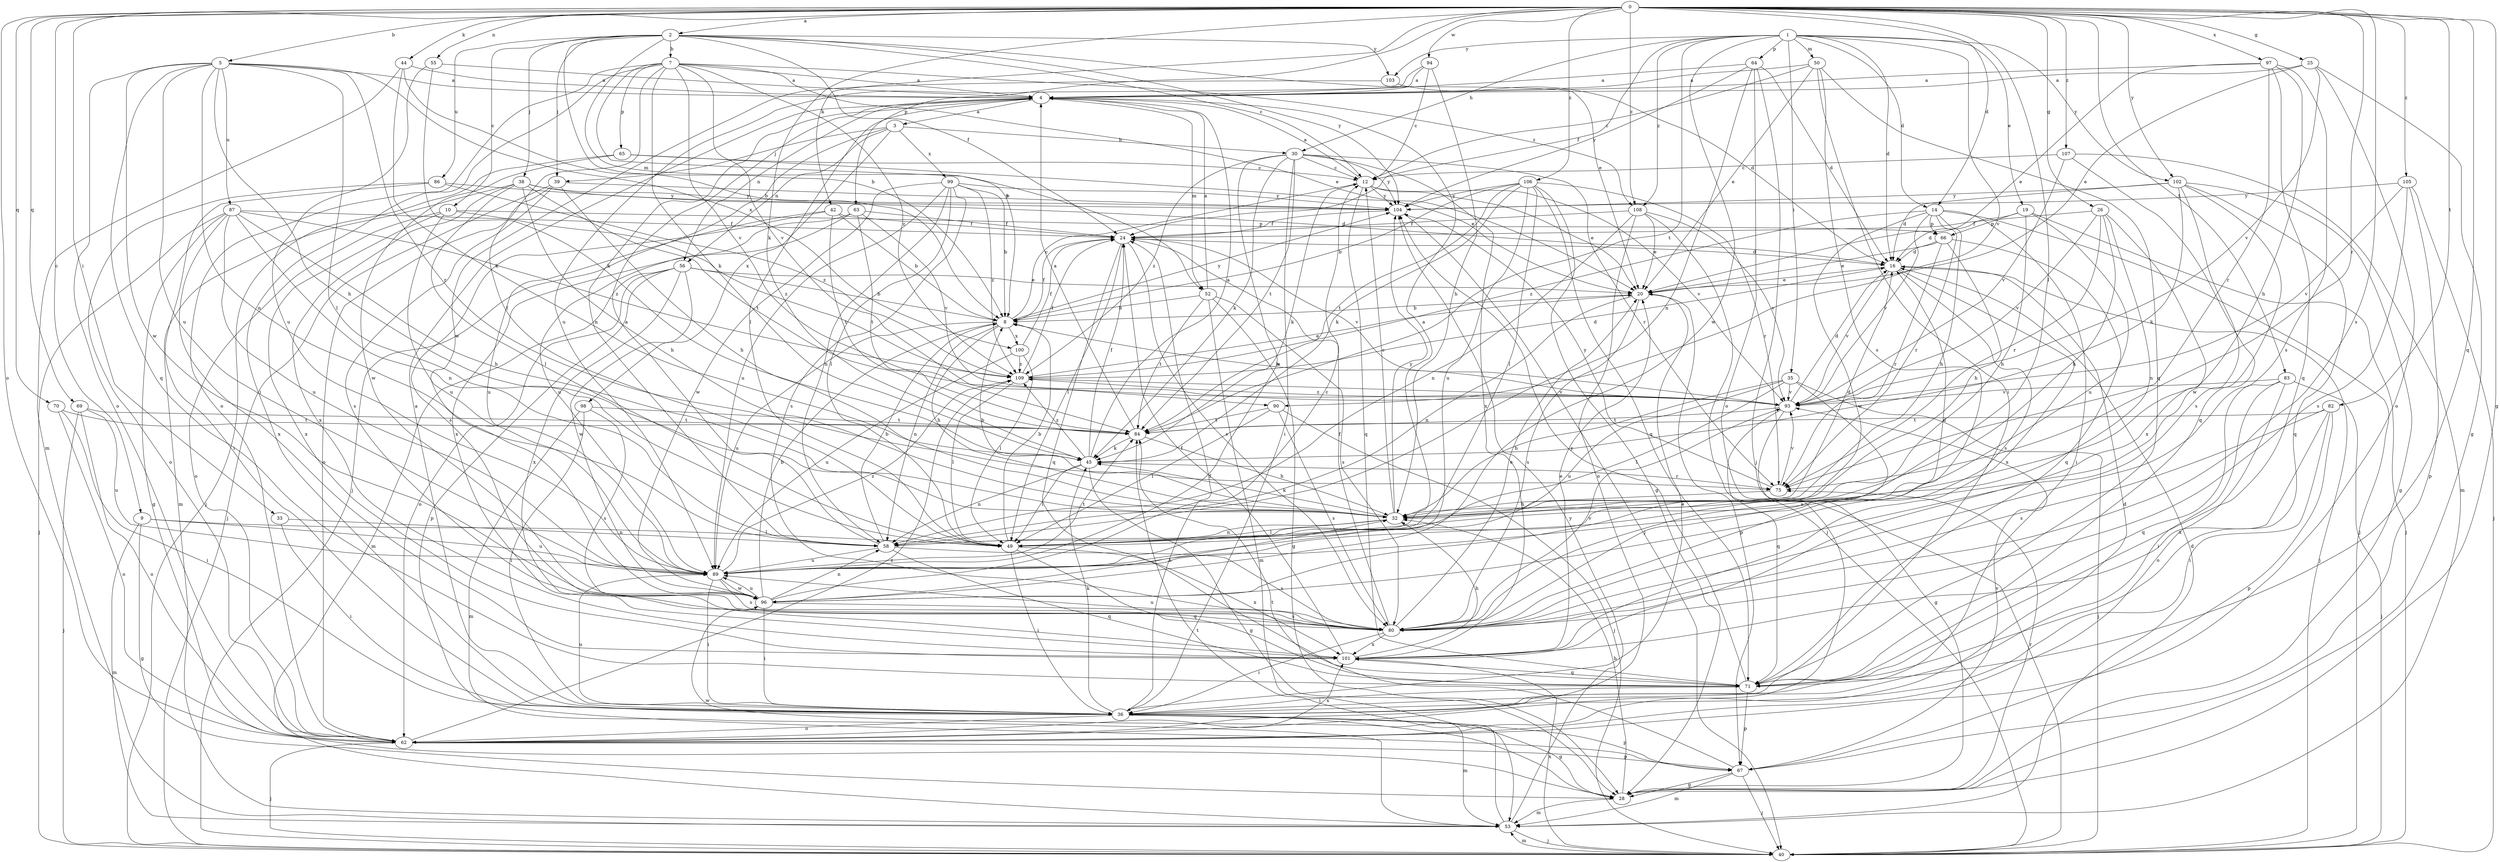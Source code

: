 strict digraph  {
0;
1;
2;
3;
4;
5;
7;
8;
9;
10;
12;
14;
16;
19;
20;
24;
25;
26;
28;
30;
32;
33;
35;
36;
38;
39;
40;
42;
44;
45;
49;
50;
52;
53;
55;
56;
58;
62;
63;
64;
65;
66;
67;
69;
70;
71;
75;
80;
82;
83;
84;
86;
87;
89;
90;
93;
94;
96;
97;
98;
99;
100;
101;
102;
103;
104;
105;
106;
107;
108;
109;
0 -> 2  [label=a];
0 -> 5  [label=b];
0 -> 9  [label=c];
0 -> 14  [label=d];
0 -> 25  [label=g];
0 -> 26  [label=g];
0 -> 28  [label=g];
0 -> 33  [label=i];
0 -> 42  [label=k];
0 -> 44  [label=k];
0 -> 45  [label=k];
0 -> 49  [label=l];
0 -> 55  [label=n];
0 -> 62  [label=o];
0 -> 63  [label=p];
0 -> 69  [label=q];
0 -> 70  [label=q];
0 -> 71  [label=q];
0 -> 75  [label=r];
0 -> 80  [label=s];
0 -> 82  [label=t];
0 -> 83  [label=t];
0 -> 94  [label=w];
0 -> 97  [label=x];
0 -> 102  [label=y];
0 -> 105  [label=z];
0 -> 106  [label=z];
0 -> 107  [label=z];
0 -> 108  [label=z];
1 -> 14  [label=d];
1 -> 16  [label=d];
1 -> 19  [label=e];
1 -> 24  [label=f];
1 -> 30  [label=h];
1 -> 35  [label=i];
1 -> 50  [label=m];
1 -> 64  [label=p];
1 -> 84  [label=t];
1 -> 90  [label=v];
1 -> 96  [label=w];
1 -> 102  [label=y];
1 -> 103  [label=y];
1 -> 108  [label=z];
2 -> 7  [label=b];
2 -> 8  [label=b];
2 -> 10  [label=c];
2 -> 12  [label=c];
2 -> 20  [label=e];
2 -> 24  [label=f];
2 -> 38  [label=j];
2 -> 39  [label=j];
2 -> 52  [label=m];
2 -> 86  [label=u];
2 -> 103  [label=y];
2 -> 104  [label=y];
3 -> 30  [label=h];
3 -> 39  [label=j];
3 -> 40  [label=j];
3 -> 56  [label=n];
3 -> 98  [label=x];
3 -> 99  [label=x];
4 -> 3  [label=a];
4 -> 49  [label=l];
4 -> 52  [label=m];
4 -> 56  [label=n];
4 -> 58  [label=n];
5 -> 4  [label=a];
5 -> 32  [label=h];
5 -> 49  [label=l];
5 -> 58  [label=n];
5 -> 62  [label=o];
5 -> 71  [label=q];
5 -> 75  [label=r];
5 -> 87  [label=u];
5 -> 89  [label=u];
5 -> 96  [label=w];
5 -> 100  [label=x];
7 -> 4  [label=a];
7 -> 8  [label=b];
7 -> 20  [label=e];
7 -> 36  [label=i];
7 -> 45  [label=k];
7 -> 49  [label=l];
7 -> 62  [label=o];
7 -> 65  [label=p];
7 -> 90  [label=v];
7 -> 93  [label=v];
7 -> 108  [label=z];
7 -> 109  [label=z];
8 -> 12  [label=c];
8 -> 24  [label=f];
8 -> 32  [label=h];
8 -> 58  [label=n];
8 -> 89  [label=u];
8 -> 100  [label=x];
8 -> 104  [label=y];
9 -> 28  [label=g];
9 -> 49  [label=l];
9 -> 53  [label=m];
9 -> 89  [label=u];
10 -> 62  [label=o];
10 -> 66  [label=p];
10 -> 89  [label=u];
10 -> 101  [label=x];
10 -> 109  [label=z];
12 -> 4  [label=a];
12 -> 20  [label=e];
12 -> 45  [label=k];
12 -> 71  [label=q];
12 -> 93  [label=v];
12 -> 104  [label=y];
14 -> 32  [label=h];
14 -> 36  [label=i];
14 -> 40  [label=j];
14 -> 66  [label=p];
14 -> 75  [label=r];
14 -> 93  [label=v];
14 -> 96  [label=w];
14 -> 109  [label=z];
16 -> 20  [label=e];
16 -> 40  [label=j];
16 -> 80  [label=s];
16 -> 93  [label=v];
16 -> 101  [label=x];
19 -> 16  [label=d];
19 -> 32  [label=h];
19 -> 40  [label=j];
19 -> 66  [label=p];
19 -> 89  [label=u];
20 -> 8  [label=b];
20 -> 58  [label=n];
20 -> 67  [label=p];
20 -> 80  [label=s];
24 -> 16  [label=d];
24 -> 49  [label=l];
24 -> 71  [label=q];
24 -> 80  [label=s];
24 -> 93  [label=v];
25 -> 4  [label=a];
25 -> 20  [label=e];
25 -> 28  [label=g];
25 -> 62  [label=o];
25 -> 93  [label=v];
26 -> 24  [label=f];
26 -> 32  [label=h];
26 -> 58  [label=n];
26 -> 75  [label=r];
26 -> 93  [label=v];
26 -> 101  [label=x];
28 -> 32  [label=h];
28 -> 53  [label=m];
28 -> 75  [label=r];
28 -> 96  [label=w];
30 -> 12  [label=c];
30 -> 36  [label=i];
30 -> 45  [label=k];
30 -> 75  [label=r];
30 -> 84  [label=t];
30 -> 89  [label=u];
30 -> 101  [label=x];
30 -> 104  [label=y];
30 -> 109  [label=z];
32 -> 8  [label=b];
32 -> 12  [label=c];
32 -> 16  [label=d];
32 -> 45  [label=k];
32 -> 49  [label=l];
32 -> 58  [label=n];
32 -> 104  [label=y];
33 -> 36  [label=i];
33 -> 58  [label=n];
35 -> 32  [label=h];
35 -> 40  [label=j];
35 -> 49  [label=l];
35 -> 80  [label=s];
35 -> 89  [label=u];
35 -> 93  [label=v];
36 -> 4  [label=a];
36 -> 20  [label=e];
36 -> 24  [label=f];
36 -> 28  [label=g];
36 -> 45  [label=k];
36 -> 53  [label=m];
36 -> 62  [label=o];
36 -> 67  [label=p];
36 -> 89  [label=u];
38 -> 16  [label=d];
38 -> 32  [label=h];
38 -> 49  [label=l];
38 -> 53  [label=m];
38 -> 84  [label=t];
38 -> 101  [label=x];
38 -> 104  [label=y];
39 -> 32  [label=h];
39 -> 40  [label=j];
39 -> 62  [label=o];
39 -> 80  [label=s];
39 -> 104  [label=y];
40 -> 53  [label=m];
40 -> 101  [label=x];
42 -> 8  [label=b];
42 -> 24  [label=f];
42 -> 80  [label=s];
42 -> 84  [label=t];
42 -> 89  [label=u];
44 -> 4  [label=a];
44 -> 8  [label=b];
44 -> 45  [label=k];
44 -> 53  [label=m];
45 -> 4  [label=a];
45 -> 24  [label=f];
45 -> 28  [label=g];
45 -> 49  [label=l];
45 -> 58  [label=n];
45 -> 75  [label=r];
45 -> 109  [label=z];
49 -> 4  [label=a];
49 -> 8  [label=b];
49 -> 36  [label=i];
49 -> 71  [label=q];
49 -> 101  [label=x];
50 -> 4  [label=a];
50 -> 12  [label=c];
50 -> 20  [label=e];
50 -> 36  [label=i];
50 -> 71  [label=q];
50 -> 80  [label=s];
52 -> 4  [label=a];
52 -> 8  [label=b];
52 -> 28  [label=g];
52 -> 53  [label=m];
52 -> 80  [label=s];
52 -> 84  [label=t];
53 -> 16  [label=d];
53 -> 40  [label=j];
53 -> 84  [label=t];
53 -> 104  [label=y];
55 -> 4  [label=a];
55 -> 45  [label=k];
55 -> 89  [label=u];
56 -> 8  [label=b];
56 -> 20  [label=e];
56 -> 53  [label=m];
56 -> 62  [label=o];
56 -> 67  [label=p];
56 -> 96  [label=w];
56 -> 101  [label=x];
58 -> 4  [label=a];
58 -> 8  [label=b];
58 -> 71  [label=q];
58 -> 80  [label=s];
58 -> 89  [label=u];
62 -> 16  [label=d];
62 -> 40  [label=j];
62 -> 67  [label=p];
62 -> 101  [label=x];
62 -> 109  [label=z];
63 -> 24  [label=f];
63 -> 84  [label=t];
63 -> 89  [label=u];
63 -> 93  [label=v];
63 -> 101  [label=x];
64 -> 4  [label=a];
64 -> 16  [label=d];
64 -> 40  [label=j];
64 -> 58  [label=n];
64 -> 62  [label=o];
64 -> 104  [label=y];
65 -> 12  [label=c];
65 -> 20  [label=e];
65 -> 40  [label=j];
65 -> 96  [label=w];
66 -> 16  [label=d];
66 -> 20  [label=e];
66 -> 32  [label=h];
66 -> 71  [label=q];
66 -> 75  [label=r];
67 -> 28  [label=g];
67 -> 40  [label=j];
67 -> 53  [label=m];
67 -> 84  [label=t];
67 -> 93  [label=v];
69 -> 40  [label=j];
69 -> 62  [label=o];
69 -> 84  [label=t];
69 -> 89  [label=u];
70 -> 36  [label=i];
70 -> 62  [label=o];
70 -> 84  [label=t];
71 -> 36  [label=i];
71 -> 67  [label=p];
71 -> 104  [label=y];
75 -> 32  [label=h];
75 -> 93  [label=v];
75 -> 104  [label=y];
80 -> 20  [label=e];
80 -> 24  [label=f];
80 -> 36  [label=i];
80 -> 89  [label=u];
80 -> 93  [label=v];
80 -> 101  [label=x];
82 -> 36  [label=i];
82 -> 67  [label=p];
82 -> 80  [label=s];
82 -> 84  [label=t];
82 -> 101  [label=x];
83 -> 36  [label=i];
83 -> 40  [label=j];
83 -> 62  [label=o];
83 -> 71  [label=q];
83 -> 93  [label=v];
84 -> 4  [label=a];
84 -> 32  [label=h];
84 -> 45  [label=k];
86 -> 36  [label=i];
86 -> 62  [label=o];
86 -> 104  [label=y];
86 -> 109  [label=z];
87 -> 24  [label=f];
87 -> 28  [label=g];
87 -> 32  [label=h];
87 -> 40  [label=j];
87 -> 58  [label=n];
87 -> 89  [label=u];
87 -> 101  [label=x];
87 -> 109  [label=z];
89 -> 16  [label=d];
89 -> 36  [label=i];
89 -> 80  [label=s];
89 -> 84  [label=t];
89 -> 96  [label=w];
89 -> 109  [label=z];
90 -> 40  [label=j];
90 -> 49  [label=l];
90 -> 80  [label=s];
90 -> 84  [label=t];
93 -> 8  [label=b];
93 -> 16  [label=d];
93 -> 28  [label=g];
93 -> 71  [label=q];
93 -> 84  [label=t];
93 -> 109  [label=z];
94 -> 4  [label=a];
94 -> 12  [label=c];
94 -> 32  [label=h];
94 -> 89  [label=u];
96 -> 8  [label=b];
96 -> 12  [label=c];
96 -> 32  [label=h];
96 -> 36  [label=i];
96 -> 58  [label=n];
96 -> 80  [label=s];
96 -> 89  [label=u];
97 -> 4  [label=a];
97 -> 20  [label=e];
97 -> 32  [label=h];
97 -> 71  [label=q];
97 -> 75  [label=r];
97 -> 80  [label=s];
98 -> 36  [label=i];
98 -> 53  [label=m];
98 -> 80  [label=s];
98 -> 84  [label=t];
99 -> 8  [label=b];
99 -> 49  [label=l];
99 -> 58  [label=n];
99 -> 80  [label=s];
99 -> 89  [label=u];
99 -> 96  [label=w];
99 -> 104  [label=y];
99 -> 109  [label=z];
100 -> 24  [label=f];
100 -> 49  [label=l];
100 -> 89  [label=u];
100 -> 109  [label=z];
101 -> 20  [label=e];
101 -> 24  [label=f];
101 -> 32  [label=h];
101 -> 71  [label=q];
102 -> 16  [label=d];
102 -> 28  [label=g];
102 -> 45  [label=k];
102 -> 71  [label=q];
102 -> 80  [label=s];
102 -> 96  [label=w];
102 -> 104  [label=y];
103 -> 16  [label=d];
103 -> 96  [label=w];
104 -> 24  [label=f];
104 -> 40  [label=j];
105 -> 40  [label=j];
105 -> 67  [label=p];
105 -> 80  [label=s];
105 -> 93  [label=v];
105 -> 104  [label=y];
106 -> 8  [label=b];
106 -> 28  [label=g];
106 -> 45  [label=k];
106 -> 49  [label=l];
106 -> 71  [label=q];
106 -> 75  [label=r];
106 -> 84  [label=t];
106 -> 89  [label=u];
106 -> 104  [label=y];
107 -> 12  [label=c];
107 -> 53  [label=m];
107 -> 71  [label=q];
107 -> 93  [label=v];
108 -> 20  [label=e];
108 -> 24  [label=f];
108 -> 40  [label=j];
108 -> 58  [label=n];
108 -> 62  [label=o];
108 -> 93  [label=v];
109 -> 16  [label=d];
109 -> 20  [label=e];
109 -> 24  [label=f];
109 -> 49  [label=l];
109 -> 93  [label=v];
}
